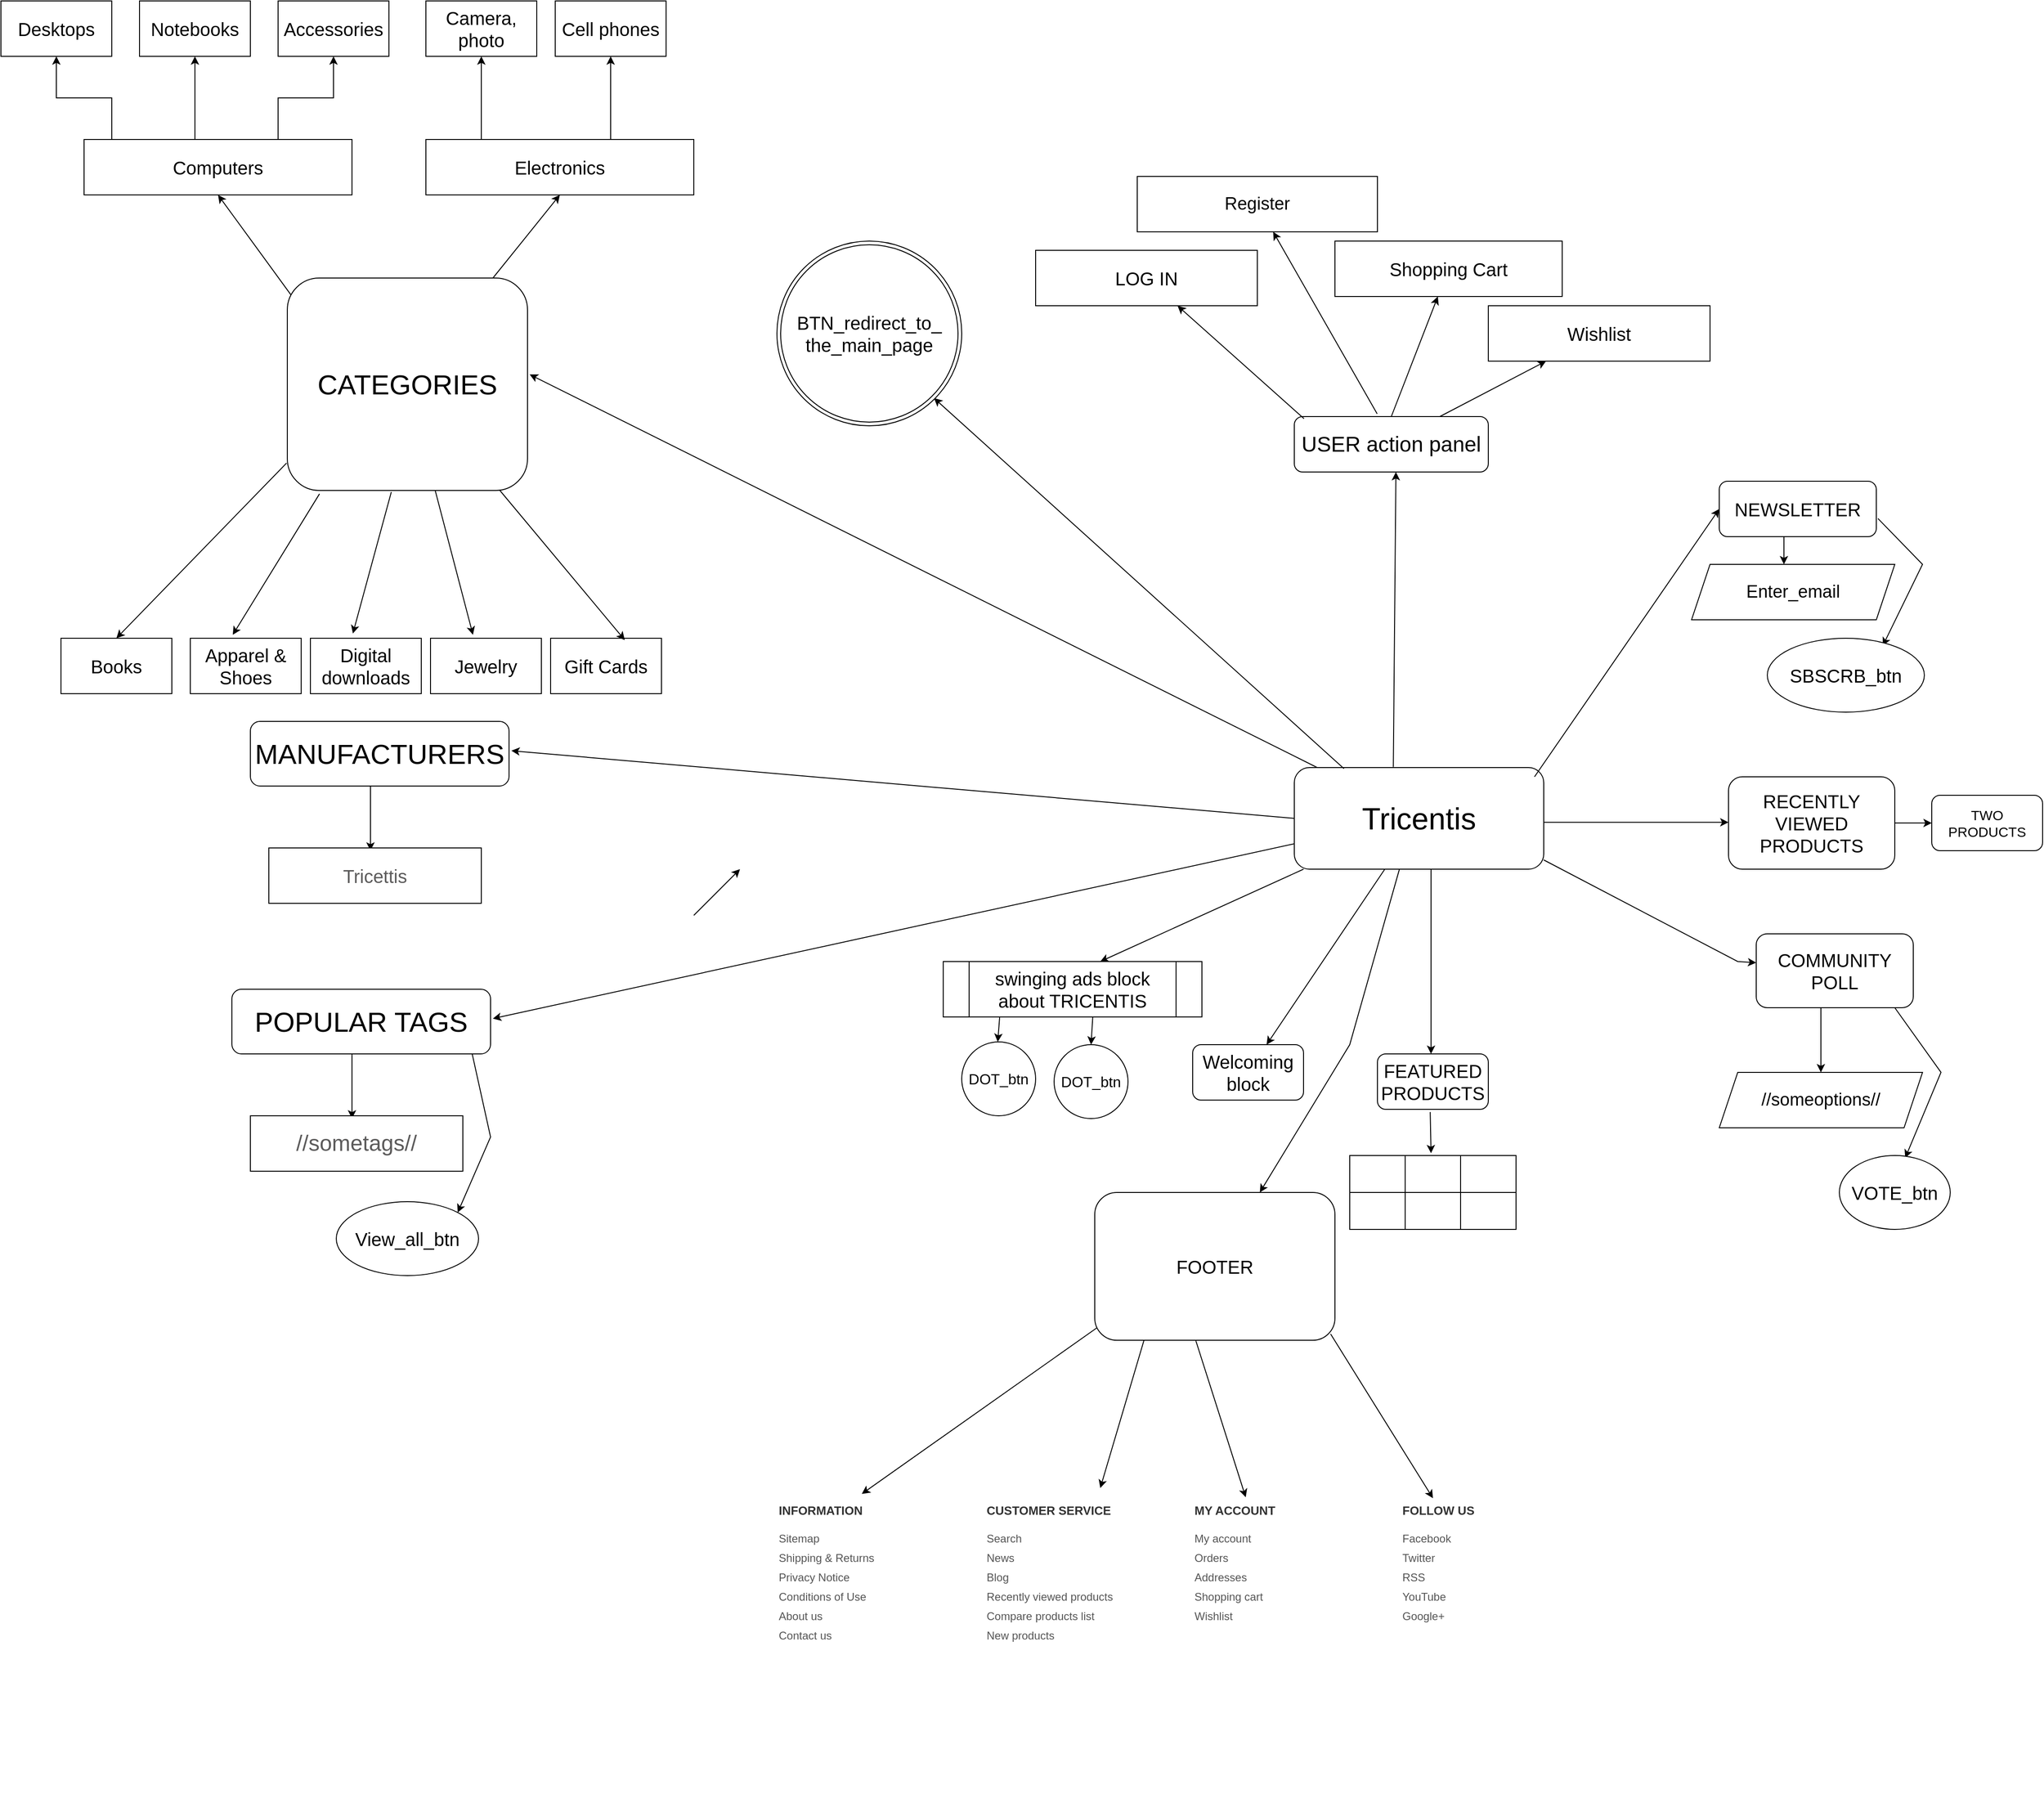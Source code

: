 <mxfile version="21.6.6" type="device">
  <diagram name="Страница 1" id="E0bzcuXorQ1ap5C7ma62">
    <mxGraphModel dx="7061" dy="6097" grid="1" gridSize="10" guides="1" tooltips="1" connect="1" arrows="1" fold="1" page="1" pageScale="1" pageWidth="827" pageHeight="1169" math="0" shadow="0">
      <root>
        <mxCell id="0" />
        <mxCell id="1" parent="0" />
        <mxCell id="mTnZ1Y2PA8hC00HLISH9-3" value="&lt;font style=&quot;font-size: 33px;&quot;&gt;Tricentis&lt;/font&gt;" style="rounded=1;whiteSpace=wrap;html=1;" parent="1" vertex="1">
          <mxGeometry x="-1010" y="-1900" width="270" height="110" as="geometry" />
        </mxCell>
        <mxCell id="mTnZ1Y2PA8hC00HLISH9-4" value="" style="endArrow=classic;html=1;rounded=0;" parent="1" edge="1">
          <mxGeometry width="50" height="50" relative="1" as="geometry">
            <mxPoint x="-740" y="-1840.71" as="sourcePoint" />
            <mxPoint x="-540" y="-1840.71" as="targetPoint" />
          </mxGeometry>
        </mxCell>
        <mxCell id="mTnZ1Y2PA8hC00HLISH9-6" value="" style="endArrow=classic;html=1;rounded=0;" parent="1" edge="1">
          <mxGeometry width="50" height="50" relative="1" as="geometry">
            <mxPoint x="-740" y="-1800" as="sourcePoint" />
            <mxPoint x="-510" y="-1688.75" as="targetPoint" />
            <Array as="points">
              <mxPoint x="-530" y="-1690" />
            </Array>
          </mxGeometry>
        </mxCell>
        <mxCell id="mTnZ1Y2PA8hC00HLISH9-8" value="" style="endArrow=classic;html=1;rounded=0;entryX=0;entryY=0.5;entryDx=0;entryDy=0;" parent="1" target="mTnZ1Y2PA8hC00HLISH9-88" edge="1">
          <mxGeometry width="50" height="50" relative="1" as="geometry">
            <mxPoint x="-750" y="-1890" as="sourcePoint" />
            <mxPoint x="-550" y="-2010" as="targetPoint" />
          </mxGeometry>
        </mxCell>
        <mxCell id="mTnZ1Y2PA8hC00HLISH9-10" value="" style="endArrow=classic;html=1;rounded=0;entryX=1.009;entryY=0.454;entryDx=0;entryDy=0;entryPerimeter=0;" parent="1" source="mTnZ1Y2PA8hC00HLISH9-3" target="mTnZ1Y2PA8hC00HLISH9-12" edge="1">
          <mxGeometry width="50" height="50" relative="1" as="geometry">
            <mxPoint x="-990" y="-1890" as="sourcePoint" />
            <mxPoint x="-1730" y="-2326" as="targetPoint" />
          </mxGeometry>
        </mxCell>
        <mxCell id="mTnZ1Y2PA8hC00HLISH9-12" value="&lt;span style=&quot;font-size: 30px;&quot;&gt;CATEGORIES&lt;/span&gt;" style="rounded=1;whiteSpace=wrap;html=1;" parent="1" vertex="1">
          <mxGeometry x="-2100" y="-2430" width="260" height="230" as="geometry" />
        </mxCell>
        <mxCell id="mTnZ1Y2PA8hC00HLISH9-14" value="" style="endArrow=classic;html=1;rounded=0;entryX=0.5;entryY=0;entryDx=0;entryDy=0;exitX=-0.003;exitY=0.871;exitDx=0;exitDy=0;exitPerimeter=0;" parent="1" source="mTnZ1Y2PA8hC00HLISH9-12" target="mTnZ1Y2PA8hC00HLISH9-33" edge="1">
          <mxGeometry width="50" height="50" relative="1" as="geometry">
            <mxPoint x="-2101.43" y="-2220" as="sourcePoint" />
            <mxPoint x="-2210" y="-2050" as="targetPoint" />
          </mxGeometry>
        </mxCell>
        <mxCell id="mTnZ1Y2PA8hC00HLISH9-15" value="" style="endArrow=classic;html=1;rounded=0;entryX=0.5;entryY=1;entryDx=0;entryDy=0;exitX=0.015;exitY=0.079;exitDx=0;exitDy=0;exitPerimeter=0;" parent="1" source="mTnZ1Y2PA8hC00HLISH9-12" target="mTnZ1Y2PA8hC00HLISH9-32" edge="1">
          <mxGeometry width="50" height="50" relative="1" as="geometry">
            <mxPoint x="-2140" y="-2488" as="sourcePoint" />
            <mxPoint x="-2240" y="-2338" as="targetPoint" />
          </mxGeometry>
        </mxCell>
        <mxCell id="mTnZ1Y2PA8hC00HLISH9-16" value="" style="endArrow=classic;html=1;rounded=0;entryX=0.5;entryY=1;entryDx=0;entryDy=0;" parent="1" source="mTnZ1Y2PA8hC00HLISH9-12" target="mTnZ1Y2PA8hC00HLISH9-31" edge="1">
          <mxGeometry width="50" height="50" relative="1" as="geometry">
            <mxPoint x="-2030" y="-2680" as="sourcePoint" />
            <mxPoint x="-2090" y="-2530" as="targetPoint" />
          </mxGeometry>
        </mxCell>
        <mxCell id="mTnZ1Y2PA8hC00HLISH9-17" value="" style="endArrow=classic;html=1;rounded=0;entryX=0.383;entryY=-0.062;entryDx=0;entryDy=0;entryPerimeter=0;exitX=0.134;exitY=1.016;exitDx=0;exitDy=0;exitPerimeter=0;" parent="1" source="mTnZ1Y2PA8hC00HLISH9-12" target="mTnZ1Y2PA8hC00HLISH9-29" edge="1">
          <mxGeometry width="50" height="50" relative="1" as="geometry">
            <mxPoint x="-1940" y="-2200" as="sourcePoint" />
            <mxPoint x="-1940" y="-2010" as="targetPoint" />
          </mxGeometry>
        </mxCell>
        <mxCell id="mTnZ1Y2PA8hC00HLISH9-18" value="" style="endArrow=classic;html=1;rounded=0;entryX=0.383;entryY=-0.062;entryDx=0;entryDy=0;entryPerimeter=0;" parent="1" source="mTnZ1Y2PA8hC00HLISH9-12" target="mTnZ1Y2PA8hC00HLISH9-27" edge="1">
          <mxGeometry width="50" height="50" relative="1" as="geometry">
            <mxPoint x="-1840" y="-2233" as="sourcePoint" />
            <mxPoint x="-1840" y="-2043" as="targetPoint" />
          </mxGeometry>
        </mxCell>
        <mxCell id="mTnZ1Y2PA8hC00HLISH9-20" value="" style="endArrow=classic;html=1;rounded=0;entryX=0.383;entryY=-0.086;entryDx=0;entryDy=0;entryPerimeter=0;exitX=0.433;exitY=1.007;exitDx=0;exitDy=0;exitPerimeter=0;" parent="1" source="mTnZ1Y2PA8hC00HLISH9-12" target="mTnZ1Y2PA8hC00HLISH9-28" edge="1">
          <mxGeometry width="50" height="50" relative="1" as="geometry">
            <mxPoint x="-1890" y="-2200" as="sourcePoint" />
            <mxPoint x="-1890" y="-2010" as="targetPoint" />
          </mxGeometry>
        </mxCell>
        <mxCell id="mTnZ1Y2PA8hC00HLISH9-26" value="&lt;font style=&quot;font-size: 20px;&quot;&gt;Gift Cards&lt;/font&gt;" style="rounded=0;whiteSpace=wrap;html=1;" parent="1" vertex="1">
          <mxGeometry x="-1815" y="-2040" width="120" height="60" as="geometry" />
        </mxCell>
        <mxCell id="mTnZ1Y2PA8hC00HLISH9-27" value="&lt;font style=&quot;font-size: 20px;&quot;&gt;Jewelry&lt;br&gt;&lt;/font&gt;" style="rounded=0;whiteSpace=wrap;html=1;" parent="1" vertex="1">
          <mxGeometry x="-1945" y="-2040" width="120" height="60" as="geometry" />
        </mxCell>
        <mxCell id="mTnZ1Y2PA8hC00HLISH9-28" value="&lt;font style=&quot;font-size: 20px;&quot;&gt;Digital downloads&lt;/font&gt;" style="rounded=0;whiteSpace=wrap;html=1;" parent="1" vertex="1">
          <mxGeometry x="-2075" y="-2040" width="120" height="60" as="geometry" />
        </mxCell>
        <mxCell id="mTnZ1Y2PA8hC00HLISH9-29" value="&lt;font style=&quot;font-size: 20px;&quot;&gt;Apparel &amp;amp; Shoes&lt;/font&gt;" style="rounded=0;whiteSpace=wrap;html=1;" parent="1" vertex="1">
          <mxGeometry x="-2205" y="-2040" width="120" height="60" as="geometry" />
        </mxCell>
        <mxCell id="mTnZ1Y2PA8hC00HLISH9-161" value="" style="edgeStyle=orthogonalEdgeStyle;rounded=0;orthogonalLoop=1;jettySize=auto;html=1;" parent="1" source="mTnZ1Y2PA8hC00HLISH9-31" target="mTnZ1Y2PA8hC00HLISH9-160" edge="1">
          <mxGeometry relative="1" as="geometry">
            <Array as="points">
              <mxPoint x="-1890" y="-2600" />
              <mxPoint x="-1890" y="-2600" />
            </Array>
          </mxGeometry>
        </mxCell>
        <mxCell id="mTnZ1Y2PA8hC00HLISH9-163" value="" style="edgeStyle=orthogonalEdgeStyle;rounded=0;orthogonalLoop=1;jettySize=auto;html=1;" parent="1" source="mTnZ1Y2PA8hC00HLISH9-31" target="mTnZ1Y2PA8hC00HLISH9-162" edge="1">
          <mxGeometry relative="1" as="geometry">
            <Array as="points">
              <mxPoint x="-1750" y="-2600" />
              <mxPoint x="-1750" y="-2600" />
            </Array>
          </mxGeometry>
        </mxCell>
        <mxCell id="mTnZ1Y2PA8hC00HLISH9-31" value="&lt;font style=&quot;font-size: 20px;&quot;&gt;Electronics&lt;/font&gt;" style="rounded=0;whiteSpace=wrap;html=1;" parent="1" vertex="1">
          <mxGeometry x="-1950" y="-2580" width="290" height="60" as="geometry" />
        </mxCell>
        <mxCell id="mTnZ1Y2PA8hC00HLISH9-157" value="" style="edgeStyle=orthogonalEdgeStyle;rounded=0;orthogonalLoop=1;jettySize=auto;html=1;" parent="1" source="mTnZ1Y2PA8hC00HLISH9-32" target="mTnZ1Y2PA8hC00HLISH9-156" edge="1">
          <mxGeometry relative="1" as="geometry">
            <Array as="points">
              <mxPoint x="-2200" y="-2600" />
              <mxPoint x="-2200" y="-2600" />
            </Array>
          </mxGeometry>
        </mxCell>
        <mxCell id="mTnZ1Y2PA8hC00HLISH9-159" value="" style="edgeStyle=orthogonalEdgeStyle;rounded=0;orthogonalLoop=1;jettySize=auto;html=1;" parent="1" source="mTnZ1Y2PA8hC00HLISH9-32" target="mTnZ1Y2PA8hC00HLISH9-158" edge="1">
          <mxGeometry relative="1" as="geometry">
            <Array as="points">
              <mxPoint x="-2110" y="-2625" />
              <mxPoint x="-2050" y="-2625" />
            </Array>
          </mxGeometry>
        </mxCell>
        <mxCell id="mTnZ1Y2PA8hC00HLISH9-165" value="" style="edgeStyle=orthogonalEdgeStyle;rounded=0;orthogonalLoop=1;jettySize=auto;html=1;" parent="1" source="mTnZ1Y2PA8hC00HLISH9-32" target="mTnZ1Y2PA8hC00HLISH9-164" edge="1">
          <mxGeometry relative="1" as="geometry">
            <Array as="points">
              <mxPoint x="-2290" y="-2625" />
              <mxPoint x="-2350" y="-2625" />
            </Array>
          </mxGeometry>
        </mxCell>
        <mxCell id="mTnZ1Y2PA8hC00HLISH9-32" value="&lt;font style=&quot;font-size: 20px;&quot;&gt;Computers&lt;/font&gt;" style="rounded=0;whiteSpace=wrap;html=1;" parent="1" vertex="1">
          <mxGeometry x="-2320" y="-2580" width="290" height="60" as="geometry" />
        </mxCell>
        <mxCell id="mTnZ1Y2PA8hC00HLISH9-33" value="&lt;font style=&quot;font-size: 20px;&quot;&gt;Books&lt;/font&gt;" style="rounded=0;whiteSpace=wrap;html=1;" parent="1" vertex="1">
          <mxGeometry x="-2345" y="-2040" width="120" height="60" as="geometry" />
        </mxCell>
        <mxCell id="mTnZ1Y2PA8hC00HLISH9-34" value="" style="endArrow=classic;html=1;rounded=0;entryX=0.669;entryY=0.033;entryDx=0;entryDy=0;entryPerimeter=0;exitX=0.885;exitY=1;exitDx=0;exitDy=0;exitPerimeter=0;" parent="1" source="mTnZ1Y2PA8hC00HLISH9-12" target="mTnZ1Y2PA8hC00HLISH9-26" edge="1">
          <mxGeometry width="50" height="50" relative="1" as="geometry">
            <mxPoint x="-1840" y="-2270" as="sourcePoint" />
            <mxPoint x="-1684" y="-2091" as="targetPoint" />
          </mxGeometry>
        </mxCell>
        <mxCell id="mTnZ1Y2PA8hC00HLISH9-35" value="" style="endArrow=classic;html=1;rounded=0;entryX=1.009;entryY=0.454;entryDx=0;entryDy=0;entryPerimeter=0;exitX=0;exitY=0.5;exitDx=0;exitDy=0;" parent="1" source="mTnZ1Y2PA8hC00HLISH9-3" target="mTnZ1Y2PA8hC00HLISH9-36" edge="1">
          <mxGeometry width="50" height="50" relative="1" as="geometry">
            <mxPoint x="-740" y="-1212.31" as="sourcePoint" />
            <mxPoint x="-993.21" y="-1486" as="targetPoint" />
          </mxGeometry>
        </mxCell>
        <mxCell id="mTnZ1Y2PA8hC00HLISH9-36" value="&lt;font style=&quot;font-size: 30px;&quot;&gt;MANUFACTURERS&lt;/font&gt;" style="rounded=1;whiteSpace=wrap;html=1;" parent="1" vertex="1">
          <mxGeometry x="-2140" y="-1950" width="280" height="70" as="geometry" />
        </mxCell>
        <mxCell id="mTnZ1Y2PA8hC00HLISH9-37" value="" style="endArrow=classic;html=1;rounded=0;" parent="1" edge="1">
          <mxGeometry width="50" height="50" relative="1" as="geometry">
            <mxPoint x="-2010" y="-1880" as="sourcePoint" />
            <mxPoint x="-2010" y="-1810" as="targetPoint" />
          </mxGeometry>
        </mxCell>
        <mxCell id="mTnZ1Y2PA8hC00HLISH9-38" value="&lt;div style=&quot;text-align: left;&quot;&gt;&lt;font style=&quot;font-size: 20px;&quot; face=&quot;arial, helvetica, sans-serif&quot; color=&quot;#5c5b5b&quot;&gt;Tricettis&lt;/font&gt;&lt;/div&gt;" style="rounded=0;whiteSpace=wrap;html=1;" parent="1" vertex="1">
          <mxGeometry x="-2120" y="-1813" width="230" height="60" as="geometry" />
        </mxCell>
        <mxCell id="mTnZ1Y2PA8hC00HLISH9-39" value="" style="endArrow=classic;html=1;rounded=0;entryX=1.009;entryY=0.454;entryDx=0;entryDy=0;entryPerimeter=0;exitX=0;exitY=0.75;exitDx=0;exitDy=0;" parent="1" source="mTnZ1Y2PA8hC00HLISH9-3" target="mTnZ1Y2PA8hC00HLISH9-40" edge="1">
          <mxGeometry width="50" height="50" relative="1" as="geometry">
            <mxPoint x="-1030" y="-1555" as="sourcePoint" />
            <mxPoint x="-1013.21" y="-1196" as="targetPoint" />
          </mxGeometry>
        </mxCell>
        <mxCell id="mTnZ1Y2PA8hC00HLISH9-40" value="&lt;font style=&quot;font-size: 30px;&quot;&gt;POPULAR TAGS&lt;/font&gt;" style="rounded=1;whiteSpace=wrap;html=1;" parent="1" vertex="1">
          <mxGeometry x="-2160" y="-1660" width="280" height="70" as="geometry" />
        </mxCell>
        <mxCell id="mTnZ1Y2PA8hC00HLISH9-41" value="" style="endArrow=classic;html=1;rounded=0;" parent="1" edge="1">
          <mxGeometry width="50" height="50" relative="1" as="geometry">
            <mxPoint x="-2030" y="-1590" as="sourcePoint" />
            <mxPoint x="-2030" y="-1520" as="targetPoint" />
          </mxGeometry>
        </mxCell>
        <mxCell id="mTnZ1Y2PA8hC00HLISH9-42" value="&lt;div style=&quot;text-align: left;&quot;&gt;&lt;font style=&quot;font-size: 24px;&quot; face=&quot;arial, helvetica, sans-serif&quot; color=&quot;#5c5b5b&quot;&gt;//sometags//&lt;/font&gt;&lt;/div&gt;" style="rounded=0;whiteSpace=wrap;html=1;" parent="1" vertex="1">
          <mxGeometry x="-2140" y="-1523" width="230" height="60" as="geometry" />
        </mxCell>
        <mxCell id="mTnZ1Y2PA8hC00HLISH9-44" value="" style="endArrow=classic;html=1;rounded=0;exitX=0.929;exitY=1;exitDx=0;exitDy=0;exitPerimeter=0;entryX=1;entryY=0;entryDx=0;entryDy=0;" parent="1" source="mTnZ1Y2PA8hC00HLISH9-40" target="mTnZ1Y2PA8hC00HLISH9-133" edge="1">
          <mxGeometry width="50" height="50" relative="1" as="geometry">
            <mxPoint x="-1950" y="-1590" as="sourcePoint" />
            <mxPoint x="-1950" y="-1430" as="targetPoint" />
            <Array as="points">
              <mxPoint x="-1880" y="-1500" />
            </Array>
          </mxGeometry>
        </mxCell>
        <mxCell id="mTnZ1Y2PA8hC00HLISH9-49" value="" style="endArrow=classic;html=1;rounded=0;entryX=0.607;entryY=0;entryDx=0;entryDy=0;entryPerimeter=0;" parent="1" target="mTnZ1Y2PA8hC00HLISH9-52" edge="1">
          <mxGeometry width="50" height="50" relative="1" as="geometry">
            <mxPoint x="-1000" y="-1790" as="sourcePoint" />
            <mxPoint x="-1050" y="-1680" as="targetPoint" />
          </mxGeometry>
        </mxCell>
        <mxCell id="mTnZ1Y2PA8hC00HLISH9-51" value="&lt;font style=&quot;font-size: 20px;&quot;&gt;COMMUNITY POLL&lt;/font&gt;" style="rounded=1;whiteSpace=wrap;html=1;" parent="1" vertex="1">
          <mxGeometry x="-510" y="-1720" width="170" height="80" as="geometry" />
        </mxCell>
        <mxCell id="mTnZ1Y2PA8hC00HLISH9-52" value="&lt;font style=&quot;font-size: 20px;&quot;&gt;swinging ads block about TRICENTIS&lt;/font&gt;" style="shape=process;whiteSpace=wrap;html=1;backgroundOutline=1;" parent="1" vertex="1">
          <mxGeometry x="-1390" y="-1690" width="280" height="60" as="geometry" />
        </mxCell>
        <mxCell id="mTnZ1Y2PA8hC00HLISH9-55" value="" style="endArrow=classic;html=1;rounded=0;" parent="1" source="mTnZ1Y2PA8hC00HLISH9-3" edge="1">
          <mxGeometry width="50" height="50" relative="1" as="geometry">
            <mxPoint x="-1320" y="-1720" as="sourcePoint" />
            <mxPoint x="-1040" y="-1600" as="targetPoint" />
          </mxGeometry>
        </mxCell>
        <mxCell id="mTnZ1Y2PA8hC00HLISH9-56" value="&lt;font style=&quot;font-size: 20px;&quot;&gt;Welcoming block&lt;/font&gt;" style="rounded=1;whiteSpace=wrap;html=1;" parent="1" vertex="1">
          <mxGeometry x="-1120" y="-1600" width="120" height="60" as="geometry" />
        </mxCell>
        <mxCell id="mTnZ1Y2PA8hC00HLISH9-57" value="" style="endArrow=classic;html=1;rounded=0;" parent="1" edge="1">
          <mxGeometry width="50" height="50" relative="1" as="geometry">
            <mxPoint x="-862" y="-1790" as="sourcePoint" />
            <mxPoint x="-862" y="-1590" as="targetPoint" />
          </mxGeometry>
        </mxCell>
        <mxCell id="mTnZ1Y2PA8hC00HLISH9-58" value="&lt;font style=&quot;font-size: 20px;&quot;&gt;FEATURED PRODUCTS&lt;/font&gt;" style="rounded=1;whiteSpace=wrap;html=1;" parent="1" vertex="1">
          <mxGeometry x="-920" y="-1590" width="120" height="60" as="geometry" />
        </mxCell>
        <mxCell id="mTnZ1Y2PA8hC00HLISH9-72" value="" style="shape=table;startSize=0;container=1;collapsible=0;childLayout=tableLayout;fontSize=16;" parent="1" vertex="1">
          <mxGeometry x="-950" y="-1480" width="180" height="80" as="geometry" />
        </mxCell>
        <mxCell id="mTnZ1Y2PA8hC00HLISH9-73" value="" style="shape=tableRow;horizontal=0;startSize=0;swimlaneHead=0;swimlaneBody=0;strokeColor=inherit;top=0;left=0;bottom=0;right=0;collapsible=0;dropTarget=0;fillColor=none;points=[[0,0.5],[1,0.5]];portConstraint=eastwest;fontSize=16;" parent="mTnZ1Y2PA8hC00HLISH9-72" vertex="1">
          <mxGeometry width="180" height="40" as="geometry" />
        </mxCell>
        <mxCell id="mTnZ1Y2PA8hC00HLISH9-74" value="" style="shape=partialRectangle;html=1;whiteSpace=wrap;connectable=0;strokeColor=inherit;overflow=hidden;fillColor=none;top=0;left=0;bottom=0;right=0;pointerEvents=1;fontSize=16;" parent="mTnZ1Y2PA8hC00HLISH9-73" vertex="1">
          <mxGeometry width="60" height="40" as="geometry">
            <mxRectangle width="60" height="40" as="alternateBounds" />
          </mxGeometry>
        </mxCell>
        <mxCell id="mTnZ1Y2PA8hC00HLISH9-75" value="" style="shape=partialRectangle;html=1;whiteSpace=wrap;connectable=0;strokeColor=inherit;overflow=hidden;fillColor=none;top=0;left=0;bottom=0;right=0;pointerEvents=1;fontSize=16;" parent="mTnZ1Y2PA8hC00HLISH9-73" vertex="1">
          <mxGeometry x="60" width="60" height="40" as="geometry">
            <mxRectangle width="60" height="40" as="alternateBounds" />
          </mxGeometry>
        </mxCell>
        <mxCell id="mTnZ1Y2PA8hC00HLISH9-76" value="" style="shape=partialRectangle;html=1;whiteSpace=wrap;connectable=0;strokeColor=inherit;overflow=hidden;fillColor=none;top=0;left=0;bottom=0;right=0;pointerEvents=1;fontSize=16;" parent="mTnZ1Y2PA8hC00HLISH9-73" vertex="1">
          <mxGeometry x="120" width="60" height="40" as="geometry">
            <mxRectangle width="60" height="40" as="alternateBounds" />
          </mxGeometry>
        </mxCell>
        <mxCell id="mTnZ1Y2PA8hC00HLISH9-77" value="" style="shape=tableRow;horizontal=0;startSize=0;swimlaneHead=0;swimlaneBody=0;strokeColor=inherit;top=0;left=0;bottom=0;right=0;collapsible=0;dropTarget=0;fillColor=none;points=[[0,0.5],[1,0.5]];portConstraint=eastwest;fontSize=16;" parent="mTnZ1Y2PA8hC00HLISH9-72" vertex="1">
          <mxGeometry y="40" width="180" height="40" as="geometry" />
        </mxCell>
        <mxCell id="mTnZ1Y2PA8hC00HLISH9-78" value="" style="shape=partialRectangle;html=1;whiteSpace=wrap;connectable=0;strokeColor=inherit;overflow=hidden;fillColor=none;top=0;left=0;bottom=0;right=0;pointerEvents=1;fontSize=16;" parent="mTnZ1Y2PA8hC00HLISH9-77" vertex="1">
          <mxGeometry width="60" height="40" as="geometry">
            <mxRectangle width="60" height="40" as="alternateBounds" />
          </mxGeometry>
        </mxCell>
        <mxCell id="mTnZ1Y2PA8hC00HLISH9-79" value="" style="shape=partialRectangle;html=1;whiteSpace=wrap;connectable=0;strokeColor=inherit;overflow=hidden;fillColor=none;top=0;left=0;bottom=0;right=0;pointerEvents=1;fontSize=16;" parent="mTnZ1Y2PA8hC00HLISH9-77" vertex="1">
          <mxGeometry x="60" width="60" height="40" as="geometry">
            <mxRectangle width="60" height="40" as="alternateBounds" />
          </mxGeometry>
        </mxCell>
        <mxCell id="mTnZ1Y2PA8hC00HLISH9-80" value="" style="shape=partialRectangle;html=1;whiteSpace=wrap;connectable=0;strokeColor=inherit;overflow=hidden;fillColor=none;top=0;left=0;bottom=0;right=0;pointerEvents=1;fontSize=16;" parent="mTnZ1Y2PA8hC00HLISH9-77" vertex="1">
          <mxGeometry x="120" width="60" height="40" as="geometry">
            <mxRectangle width="60" height="40" as="alternateBounds" />
          </mxGeometry>
        </mxCell>
        <mxCell id="mTnZ1Y2PA8hC00HLISH9-86" value="" style="endArrow=classic;html=1;rounded=0;entryX=0.489;entryY=-0.061;entryDx=0;entryDy=0;entryPerimeter=0;exitX=0.476;exitY=1.049;exitDx=0;exitDy=0;exitPerimeter=0;" parent="1" source="mTnZ1Y2PA8hC00HLISH9-58" target="mTnZ1Y2PA8hC00HLISH9-73" edge="1">
          <mxGeometry width="50" height="50" relative="1" as="geometry">
            <mxPoint x="-1000" y="-1530" as="sourcePoint" />
            <mxPoint x="-950" y="-1580" as="targetPoint" />
          </mxGeometry>
        </mxCell>
        <mxCell id="mTnZ1Y2PA8hC00HLISH9-88" value="&lt;font style=&quot;font-size: 20px;&quot;&gt;NEWSLETTER&lt;/font&gt;" style="rounded=1;whiteSpace=wrap;html=1;" parent="1" vertex="1">
          <mxGeometry x="-550" y="-2210" width="170" height="60" as="geometry" />
        </mxCell>
        <mxCell id="mTnZ1Y2PA8hC00HLISH9-120" value="" style="edgeStyle=orthogonalEdgeStyle;rounded=0;orthogonalLoop=1;jettySize=auto;html=1;" parent="1" source="mTnZ1Y2PA8hC00HLISH9-89" target="mTnZ1Y2PA8hC00HLISH9-119" edge="1">
          <mxGeometry relative="1" as="geometry" />
        </mxCell>
        <mxCell id="mTnZ1Y2PA8hC00HLISH9-89" value="&lt;font style=&quot;font-size: 20px;&quot;&gt;RECENTLY VIEWED PRODUCTS&lt;/font&gt;" style="rounded=1;whiteSpace=wrap;html=1;" parent="1" vertex="1">
          <mxGeometry x="-540" y="-1890" width="180" height="100" as="geometry" />
        </mxCell>
        <mxCell id="mTnZ1Y2PA8hC00HLISH9-119" value="&lt;font style=&quot;font-size: 15px;&quot;&gt;TWO PRODUCTS&lt;/font&gt;" style="whiteSpace=wrap;html=1;rounded=1;" parent="1" vertex="1">
          <mxGeometry x="-320" y="-1870" width="120" height="60" as="geometry" />
        </mxCell>
        <mxCell id="mTnZ1Y2PA8hC00HLISH9-121" value="" style="endArrow=classic;html=1;rounded=0;" parent="1" edge="1">
          <mxGeometry width="50" height="50" relative="1" as="geometry">
            <mxPoint x="-440" y="-1640" as="sourcePoint" />
            <mxPoint x="-440" y="-1570" as="targetPoint" />
          </mxGeometry>
        </mxCell>
        <mxCell id="mTnZ1Y2PA8hC00HLISH9-123" value="" style="endArrow=classic;html=1;rounded=0;entryX=0.875;entryY=0.044;entryDx=0;entryDy=0;entryPerimeter=0;" parent="1" edge="1">
          <mxGeometry width="50" height="50" relative="1" as="geometry">
            <mxPoint x="-360" y="-1640" as="sourcePoint" />
            <mxPoint x="-348.75" y="-1477.36" as="targetPoint" />
            <Array as="points">
              <mxPoint x="-310" y="-1570" />
            </Array>
          </mxGeometry>
        </mxCell>
        <mxCell id="mTnZ1Y2PA8hC00HLISH9-125" value="" style="endArrow=classic;html=1;rounded=0;" parent="1" edge="1">
          <mxGeometry width="50" height="50" relative="1" as="geometry">
            <mxPoint x="-480" y="-2150" as="sourcePoint" />
            <mxPoint x="-480" y="-2120" as="targetPoint" />
          </mxGeometry>
        </mxCell>
        <mxCell id="mTnZ1Y2PA8hC00HLISH9-127" value="" style="endArrow=classic;html=1;rounded=0;entryX=0.9;entryY=-0.031;entryDx=0;entryDy=0;entryPerimeter=0;exitX=1.01;exitY=0.672;exitDx=0;exitDy=0;exitPerimeter=0;" parent="1" source="mTnZ1Y2PA8hC00HLISH9-88" edge="1">
          <mxGeometry width="50" height="50" relative="1" as="geometry">
            <mxPoint x="-330" y="-2185.98" as="sourcePoint" />
            <mxPoint x="-373" y="-2031.86" as="targetPoint" />
            <Array as="points">
              <mxPoint x="-330" y="-2120" />
            </Array>
          </mxGeometry>
        </mxCell>
        <mxCell id="mTnZ1Y2PA8hC00HLISH9-129" value="&lt;font style=&quot;font-size: 19px;&quot;&gt;//someoptions//&lt;/font&gt;" style="shape=parallelogram;perimeter=parallelogramPerimeter;whiteSpace=wrap;html=1;fixedSize=1;" parent="1" vertex="1">
          <mxGeometry x="-550" y="-1570" width="220" height="60" as="geometry" />
        </mxCell>
        <mxCell id="mTnZ1Y2PA8hC00HLISH9-132" value="&lt;font style=&quot;font-size: 19px;&quot;&gt;Enter_email&lt;/font&gt;" style="shape=parallelogram;perimeter=parallelogramPerimeter;whiteSpace=wrap;html=1;fixedSize=1;" parent="1" vertex="1">
          <mxGeometry x="-580" y="-2120" width="220" height="60" as="geometry" />
        </mxCell>
        <mxCell id="mTnZ1Y2PA8hC00HLISH9-133" value="&lt;font style=&quot;font-size: 20px;&quot;&gt;View_all_btn&lt;/font&gt;" style="ellipse;whiteSpace=wrap;html=1;" parent="1" vertex="1">
          <mxGeometry x="-2047" y="-1430" width="154" height="80" as="geometry" />
        </mxCell>
        <mxCell id="mTnZ1Y2PA8hC00HLISH9-134" value="&lt;font style=&quot;font-size: 20px;&quot;&gt;VOTE_btn&lt;/font&gt;" style="ellipse;whiteSpace=wrap;html=1;" parent="1" vertex="1">
          <mxGeometry x="-420" y="-1480" width="120" height="80" as="geometry" />
        </mxCell>
        <mxCell id="mTnZ1Y2PA8hC00HLISH9-135" value="&lt;font style=&quot;font-size: 20px;&quot;&gt;SBSCRB_btn&lt;/font&gt;" style="ellipse;whiteSpace=wrap;html=1;" parent="1" vertex="1">
          <mxGeometry x="-498" y="-2040" width="170" height="80" as="geometry" />
        </mxCell>
        <mxCell id="mTnZ1Y2PA8hC00HLISH9-136" value="&lt;font style=&quot;font-size: 16px;&quot;&gt;DOT_btn&lt;/font&gt;" style="ellipse;whiteSpace=wrap;html=1;" parent="1" vertex="1">
          <mxGeometry x="-1370" y="-1603" width="80" height="80" as="geometry" />
        </mxCell>
        <mxCell id="mTnZ1Y2PA8hC00HLISH9-137" value="&lt;font style=&quot;font-size: 16px;&quot;&gt;DOT_btn&lt;/font&gt;" style="ellipse;whiteSpace=wrap;html=1;" parent="1" vertex="1">
          <mxGeometry x="-1270" y="-1600" width="80" height="80" as="geometry" />
        </mxCell>
        <mxCell id="mTnZ1Y2PA8hC00HLISH9-138" value="" style="endArrow=classic;html=1;rounded=0;entryX=0.5;entryY=0;entryDx=0;entryDy=0;exitX=0.578;exitY=1.002;exitDx=0;exitDy=0;exitPerimeter=0;" parent="1" source="mTnZ1Y2PA8hC00HLISH9-52" target="mTnZ1Y2PA8hC00HLISH9-137" edge="1">
          <mxGeometry width="50" height="50" relative="1" as="geometry">
            <mxPoint x="-1370" y="-1590" as="sourcePoint" />
            <mxPoint x="-1320" y="-1640" as="targetPoint" />
          </mxGeometry>
        </mxCell>
        <mxCell id="mTnZ1Y2PA8hC00HLISH9-139" value="" style="endArrow=classic;html=1;rounded=0;entryX=0.5;entryY=0;entryDx=0;entryDy=0;exitX=0.218;exitY=1.009;exitDx=0;exitDy=0;exitPerimeter=0;" parent="1" source="mTnZ1Y2PA8hC00HLISH9-52" edge="1">
          <mxGeometry width="50" height="50" relative="1" as="geometry">
            <mxPoint x="-1329" y="-1628" as="sourcePoint" />
            <mxPoint x="-1331" y="-1603" as="targetPoint" />
          </mxGeometry>
        </mxCell>
        <mxCell id="mTnZ1Y2PA8hC00HLISH9-140" value="" style="endArrow=classic;html=1;rounded=0;exitX=0.199;exitY=0.01;exitDx=0;exitDy=0;exitPerimeter=0;" parent="1" source="mTnZ1Y2PA8hC00HLISH9-3" edge="1">
          <mxGeometry width="50" height="50" relative="1" as="geometry">
            <mxPoint x="-1040" y="-2030" as="sourcePoint" />
            <mxPoint x="-1400" y="-2300" as="targetPoint" />
          </mxGeometry>
        </mxCell>
        <mxCell id="mTnZ1Y2PA8hC00HLISH9-141" value="&lt;font style=&quot;font-size: 20px;&quot;&gt;BTN_redirect_to_&lt;br&gt;the_main_page&lt;/font&gt;" style="ellipse;shape=doubleEllipse;whiteSpace=wrap;html=1;aspect=fixed;" parent="1" vertex="1">
          <mxGeometry x="-1570" y="-2470" width="200" height="200" as="geometry" />
        </mxCell>
        <mxCell id="mTnZ1Y2PA8hC00HLISH9-142" value="" style="endArrow=classic;html=1;rounded=0;exitX=0.397;exitY=-0.006;exitDx=0;exitDy=0;exitPerimeter=0;" parent="1" source="mTnZ1Y2PA8hC00HLISH9-3" edge="1">
          <mxGeometry width="50" height="50" relative="1" as="geometry">
            <mxPoint x="-540" y="-2010" as="sourcePoint" />
            <mxPoint x="-900" y="-2220" as="targetPoint" />
          </mxGeometry>
        </mxCell>
        <mxCell id="mTnZ1Y2PA8hC00HLISH9-143" value="&lt;font style=&quot;font-size: 23px;&quot;&gt;USER action panel&lt;/font&gt;" style="rounded=1;whiteSpace=wrap;html=1;" parent="1" vertex="1">
          <mxGeometry x="-1010" y="-2280" width="210" height="60" as="geometry" />
        </mxCell>
        <mxCell id="mTnZ1Y2PA8hC00HLISH9-144" value="" style="endArrow=classic;html=1;rounded=0;exitX=0.05;exitY=0.037;exitDx=0;exitDy=0;exitPerimeter=0;" parent="1" source="mTnZ1Y2PA8hC00HLISH9-143" target="mTnZ1Y2PA8hC00HLISH9-145" edge="1">
          <mxGeometry width="50" height="50" relative="1" as="geometry">
            <mxPoint x="-1010" y="-2360" as="sourcePoint" />
            <mxPoint x="-1110" y="-2430" as="targetPoint" />
          </mxGeometry>
        </mxCell>
        <mxCell id="mTnZ1Y2PA8hC00HLISH9-145" value="&lt;font style=&quot;font-size: 20px;&quot;&gt;LOG IN&lt;/font&gt;" style="rounded=0;whiteSpace=wrap;html=1;" parent="1" vertex="1">
          <mxGeometry x="-1290" y="-2460" width="240" height="60" as="geometry" />
        </mxCell>
        <mxCell id="mTnZ1Y2PA8hC00HLISH9-148" value="" style="endArrow=classic;html=1;rounded=0;exitX=0.427;exitY=-0.05;exitDx=0;exitDy=0;exitPerimeter=0;" parent="1" source="mTnZ1Y2PA8hC00HLISH9-143" target="mTnZ1Y2PA8hC00HLISH9-149" edge="1">
          <mxGeometry width="50" height="50" relative="1" as="geometry">
            <mxPoint x="-950" y="-2364" as="sourcePoint" />
            <mxPoint x="-1056" y="-2510" as="targetPoint" />
          </mxGeometry>
        </mxCell>
        <mxCell id="mTnZ1Y2PA8hC00HLISH9-149" value="&lt;font style=&quot;font-size: 19px;&quot;&gt;Register&lt;/font&gt;" style="rounded=0;whiteSpace=wrap;html=1;" parent="1" vertex="1">
          <mxGeometry x="-1180" y="-2540" width="260" height="60" as="geometry" />
        </mxCell>
        <mxCell id="mTnZ1Y2PA8hC00HLISH9-150" value="" style="endArrow=classic;html=1;rounded=0;exitX=0.5;exitY=0;exitDx=0;exitDy=0;" parent="1" source="mTnZ1Y2PA8hC00HLISH9-143" target="mTnZ1Y2PA8hC00HLISH9-151" edge="1">
          <mxGeometry width="50" height="50" relative="1" as="geometry">
            <mxPoint x="-800" y="-2294" as="sourcePoint" />
            <mxPoint x="-906" y="-2440" as="targetPoint" />
          </mxGeometry>
        </mxCell>
        <mxCell id="mTnZ1Y2PA8hC00HLISH9-151" value="&lt;font style=&quot;font-size: 20px;&quot;&gt;Shopping Cart&lt;/font&gt;" style="rounded=0;whiteSpace=wrap;html=1;" parent="1" vertex="1">
          <mxGeometry x="-966" y="-2470" width="246" height="60" as="geometry" />
        </mxCell>
        <mxCell id="mTnZ1Y2PA8hC00HLISH9-152" value="" style="endArrow=classic;html=1;rounded=0;exitX=0.75;exitY=0;exitDx=0;exitDy=0;" parent="1" source="mTnZ1Y2PA8hC00HLISH9-143" target="mTnZ1Y2PA8hC00HLISH9-153" edge="1">
          <mxGeometry width="50" height="50" relative="1" as="geometry">
            <mxPoint x="-634" y="-2234" as="sourcePoint" />
            <mxPoint x="-740" y="-2380" as="targetPoint" />
          </mxGeometry>
        </mxCell>
        <mxCell id="mTnZ1Y2PA8hC00HLISH9-153" value="&lt;font style=&quot;font-size: 20px;&quot;&gt;Wishlist&lt;/font&gt;" style="rounded=0;whiteSpace=wrap;html=1;" parent="1" vertex="1">
          <mxGeometry x="-800" y="-2400" width="240" height="60" as="geometry" />
        </mxCell>
        <mxCell id="mTnZ1Y2PA8hC00HLISH9-156" value="&lt;font style=&quot;font-size: 20px;&quot;&gt;Notebooks&lt;/font&gt;" style="whiteSpace=wrap;html=1;rounded=0;" parent="1" vertex="1">
          <mxGeometry x="-2260" y="-2730" width="120" height="60" as="geometry" />
        </mxCell>
        <mxCell id="mTnZ1Y2PA8hC00HLISH9-158" value="&lt;font style=&quot;font-size: 20px;&quot;&gt;Accessories&lt;/font&gt;" style="whiteSpace=wrap;html=1;rounded=0;" parent="1" vertex="1">
          <mxGeometry x="-2110" y="-2730" width="120" height="60" as="geometry" />
        </mxCell>
        <mxCell id="mTnZ1Y2PA8hC00HLISH9-160" value="&lt;font style=&quot;font-size: 20px;&quot;&gt;Camera, photo&lt;/font&gt;" style="whiteSpace=wrap;html=1;rounded=0;" parent="1" vertex="1">
          <mxGeometry x="-1950" y="-2730" width="120" height="60" as="geometry" />
        </mxCell>
        <mxCell id="mTnZ1Y2PA8hC00HLISH9-162" value="&lt;font style=&quot;font-size: 20px;&quot;&gt;Cell phones&lt;/font&gt;" style="whiteSpace=wrap;html=1;rounded=0;" parent="1" vertex="1">
          <mxGeometry x="-1810" y="-2730" width="120" height="60" as="geometry" />
        </mxCell>
        <mxCell id="mTnZ1Y2PA8hC00HLISH9-164" value="&lt;span style=&quot;font-size: 20px;&quot;&gt;Desktops&lt;/span&gt;" style="rounded=0;whiteSpace=wrap;html=1;" parent="1" vertex="1">
          <mxGeometry x="-2410" y="-2730" width="120" height="60" as="geometry" />
        </mxCell>
        <mxCell id="pquUAAv5biE2Y6WgdZmE-1" value="" style="endArrow=classic;html=1;rounded=0;" edge="1" parent="1">
          <mxGeometry width="50" height="50" relative="1" as="geometry">
            <mxPoint x="-1660" y="-1740" as="sourcePoint" />
            <mxPoint x="-1610" y="-1790" as="targetPoint" />
          </mxGeometry>
        </mxCell>
        <mxCell id="pquUAAv5biE2Y6WgdZmE-2" value="" style="endArrow=classic;html=1;rounded=0;exitX=0.421;exitY=1.004;exitDx=0;exitDy=0;exitPerimeter=0;" edge="1" parent="1" source="pquUAAv5biE2Y6WgdZmE-3" target="pquUAAv5biE2Y6WgdZmE-4">
          <mxGeometry width="50" height="50" relative="1" as="geometry">
            <mxPoint x="-1660" y="-1740" as="sourcePoint" />
            <mxPoint x="-1130" y="-1200" as="targetPoint" />
          </mxGeometry>
        </mxCell>
        <mxCell id="pquUAAv5biE2Y6WgdZmE-4" value="&lt;div class=&quot;column information&quot; style=&quot;margin: 0px; padding: 0px; border: 0px; outline: 0px; font-size: 12px; vertical-align: baseline; background: transparent; float: left; text-align: left; width: 225px; color: rgb(92, 91, 91); font-family: arial, verdana, helvetica, sans-serif; font-style: normal; font-variant-ligatures: normal; font-variant-caps: normal; font-weight: 400; letter-spacing: normal; orphans: 2; text-indent: 0px; text-transform: none; widows: 2; word-spacing: 0px; -webkit-text-stroke-width: 0px; text-decoration-thickness: initial; text-decoration-style: initial; text-decoration-color: initial;&quot;&gt;&lt;h3 style=&quot;margin: 0px; padding: 0px; border: 0px; outline: 0px; font-size: 13px; vertical-align: baseline; background: transparent; font-family: arial, helvetica, sans-serif; color: rgb(51, 51, 51); text-transform: uppercase; font-weight: 700;&quot;&gt;INFORMATION&lt;/h3&gt;&lt;ul style=&quot;margin: 13px 0px; padding: 0px; border: 0px; outline: 0px; font-size: 12px; vertical-align: baseline; background: transparent; list-style: outside none none;&quot;&gt;&lt;li style=&quot;margin: 0px 0px 3px; padding: 0px; border: 0px; outline: 0px; font-size: 12px; vertical-align: baseline; background: transparent; line-height: 18px;&quot;&gt;&lt;a href=&quot;https://demowebshop.tricentis.com/sitemap&quot; style=&quot;margin: 0px; padding: 0px; font-size: 12px; vertical-align: baseline; background: transparent; color: rgb(85, 85, 85); text-decoration: none; font-weight: normal;&quot;&gt;Sitemap&lt;/a&gt;&lt;/li&gt;&lt;li style=&quot;margin: 0px 0px 3px; padding: 0px; border: 0px; outline: 0px; font-size: 12px; vertical-align: baseline; background: transparent; line-height: 18px;&quot;&gt;&lt;a href=&quot;https://demowebshop.tricentis.com/shipping-returns&quot; style=&quot;margin: 0px; padding: 0px; font-size: 12px; vertical-align: baseline; background: transparent; color: rgb(85, 85, 85); text-decoration: none; font-weight: normal;&quot;&gt;Shipping &amp;amp; Returns&lt;/a&gt;&lt;/li&gt;&lt;li style=&quot;margin: 0px 0px 3px; padding: 0px; border: 0px; outline: 0px; font-size: 12px; vertical-align: baseline; background: transparent; line-height: 18px;&quot;&gt;&lt;a href=&quot;https://demowebshop.tricentis.com/privacy-policy&quot; style=&quot;margin: 0px; padding: 0px; font-size: 12px; vertical-align: baseline; background: transparent; color: rgb(85, 85, 85); text-decoration: none; font-weight: normal;&quot;&gt;Privacy Notice&lt;/a&gt;&lt;/li&gt;&lt;li style=&quot;margin: 0px 0px 3px; padding: 0px; border: 0px; outline: 0px; font-size: 12px; vertical-align: baseline; background: transparent; line-height: 18px;&quot;&gt;&lt;a href=&quot;https://demowebshop.tricentis.com/conditions-of-use&quot; style=&quot;margin: 0px; padding: 0px; font-size: 12px; vertical-align: baseline; background: transparent; color: rgb(85, 85, 85); text-decoration: none; font-weight: normal;&quot;&gt;Conditions of Use&lt;/a&gt;&lt;/li&gt;&lt;li style=&quot;margin: 0px 0px 3px; padding: 0px; border: 0px; outline: 0px; font-size: 12px; vertical-align: baseline; background: transparent; line-height: 18px;&quot;&gt;&lt;a href=&quot;https://demowebshop.tricentis.com/about-us&quot; style=&quot;margin: 0px; padding: 0px; font-size: 12px; vertical-align: baseline; background: transparent; color: rgb(85, 85, 85); text-decoration: none; font-weight: normal;&quot;&gt;About us&lt;/a&gt;&lt;/li&gt;&lt;li style=&quot;margin: 0px 0px 3px; padding: 0px; border: 0px; outline: 0px; font-size: 12px; vertical-align: baseline; background: transparent; line-height: 18px;&quot;&gt;&lt;a href=&quot;https://demowebshop.tricentis.com/contactus&quot; style=&quot;margin: 0px; padding: 0px; font-size: 12px; vertical-align: baseline; background: transparent; color: rgb(85, 85, 85); text-decoration: none; font-weight: normal;&quot;&gt;Contact us&lt;/a&gt;&lt;/li&gt;&lt;/ul&gt;&lt;/div&gt;&lt;div class=&quot;column customer-service&quot; style=&quot;margin: 0px; padding: 0px; border: 0px; outline: 0px; font-size: 12px; vertical-align: baseline; background: transparent; float: left; text-align: left; width: 225px; color: rgb(92, 91, 91); font-family: arial, verdana, helvetica, sans-serif; font-style: normal; font-variant-ligatures: normal; font-variant-caps: normal; font-weight: 400; letter-spacing: normal; orphans: 2; text-indent: 0px; text-transform: none; widows: 2; word-spacing: 0px; -webkit-text-stroke-width: 0px; text-decoration-thickness: initial; text-decoration-style: initial; text-decoration-color: initial;&quot;&gt;&lt;h3 style=&quot;margin: 0px; padding: 0px; border: 0px; outline: 0px; font-size: 13px; vertical-align: baseline; background: transparent; font-family: arial, helvetica, sans-serif; color: rgb(51, 51, 51); text-transform: uppercase; font-weight: 700;&quot;&gt;CUSTOMER SERVICE&lt;/h3&gt;&lt;ul style=&quot;margin: 13px 0px; padding: 0px; border: 0px; outline: 0px; font-size: 12px; vertical-align: baseline; background: transparent; list-style: outside none none;&quot;&gt;&lt;li style=&quot;margin: 0px 0px 3px; padding: 0px; border: 0px; outline: 0px; font-size: 12px; vertical-align: baseline; background: transparent; line-height: 18px;&quot;&gt;&lt;a href=&quot;https://demowebshop.tricentis.com/search&quot; style=&quot;margin: 0px; padding: 0px; font-size: 12px; vertical-align: baseline; background: transparent; color: rgb(85, 85, 85); text-decoration: none; font-weight: normal;&quot;&gt;Search&lt;/a&gt;&lt;/li&gt;&lt;li style=&quot;margin: 0px 0px 3px; padding: 0px; border: 0px; outline: 0px; font-size: 12px; vertical-align: baseline; background: transparent; line-height: 18px;&quot;&gt;&lt;a href=&quot;https://demowebshop.tricentis.com/news&quot; style=&quot;margin: 0px; padding: 0px; font-size: 12px; vertical-align: baseline; background: transparent; color: rgb(85, 85, 85); text-decoration: none; font-weight: normal;&quot;&gt;News&lt;/a&gt;&lt;/li&gt;&lt;li style=&quot;margin: 0px 0px 3px; padding: 0px; border: 0px; outline: 0px; font-size: 12px; vertical-align: baseline; background: transparent; line-height: 18px;&quot;&gt;&lt;a href=&quot;https://demowebshop.tricentis.com/blog&quot; style=&quot;margin: 0px; padding: 0px; font-size: 12px; vertical-align: baseline; background: transparent; color: rgb(85, 85, 85); text-decoration: none; font-weight: normal;&quot;&gt;Blog&lt;/a&gt;&lt;/li&gt;&lt;li style=&quot;margin: 0px 0px 3px; padding: 0px; border: 0px; outline: 0px; font-size: 12px; vertical-align: baseline; background: transparent; line-height: 18px;&quot;&gt;&lt;a href=&quot;https://demowebshop.tricentis.com/recentlyviewedproducts&quot; style=&quot;margin: 0px; padding: 0px; font-size: 12px; vertical-align: baseline; background: transparent; color: rgb(85, 85, 85); text-decoration: none; font-weight: normal;&quot;&gt;Recently viewed products&lt;/a&gt;&lt;/li&gt;&lt;li style=&quot;margin: 0px 0px 3px; padding: 0px; border: 0px; outline: 0px; font-size: 12px; vertical-align: baseline; background: transparent; line-height: 18px;&quot;&gt;&lt;a href=&quot;https://demowebshop.tricentis.com/compareproducts&quot; style=&quot;margin: 0px; padding: 0px; font-size: 12px; vertical-align: baseline; background: transparent; color: rgb(85, 85, 85); text-decoration: none; font-weight: normal;&quot;&gt;Compare products list&lt;/a&gt;&lt;/li&gt;&lt;li style=&quot;margin: 0px 0px 3px; padding: 0px; border: 0px; outline: 0px; font-size: 12px; vertical-align: baseline; background: transparent; line-height: 18px;&quot;&gt;&lt;a href=&quot;https://demowebshop.tricentis.com/newproducts&quot; style=&quot;margin: 0px; padding: 0px; font-size: 12px; vertical-align: baseline; background: transparent; color: rgb(85, 85, 85); text-decoration: none; font-weight: normal;&quot;&gt;New products&lt;/a&gt;&lt;/li&gt;&lt;/ul&gt;&lt;/div&gt;&lt;div class=&quot;column my-account&quot; style=&quot;margin: 0px; padding: 0px; border: 0px; outline: 0px; font-size: 12px; vertical-align: baseline; background: transparent; float: left; text-align: left; width: 225px; color: rgb(92, 91, 91); font-family: arial, verdana, helvetica, sans-serif; font-style: normal; font-variant-ligatures: normal; font-variant-caps: normal; font-weight: 400; letter-spacing: normal; orphans: 2; text-indent: 0px; text-transform: none; widows: 2; word-spacing: 0px; -webkit-text-stroke-width: 0px; text-decoration-thickness: initial; text-decoration-style: initial; text-decoration-color: initial;&quot;&gt;&lt;h3 style=&quot;margin: 0px; padding: 0px; border: 0px; outline: 0px; font-size: 13px; vertical-align: baseline; background: transparent; font-family: arial, helvetica, sans-serif; color: rgb(51, 51, 51); text-transform: uppercase; font-weight: 700;&quot;&gt;MY ACCOUNT&lt;/h3&gt;&lt;ul style=&quot;margin: 13px 0px; padding: 0px; border: 0px; outline: 0px; font-size: 12px; vertical-align: baseline; background: transparent; list-style: outside none none;&quot;&gt;&lt;li style=&quot;margin: 0px 0px 3px; padding: 0px; border: 0px; outline: 0px; font-size: 12px; vertical-align: baseline; background: transparent; line-height: 18px;&quot;&gt;&lt;a href=&quot;https://demowebshop.tricentis.com/customer/info&quot; class=&quot;account&quot; style=&quot;margin: 0px; padding: 0px; font-size: 12px; vertical-align: baseline; background: transparent; color: rgb(85, 85, 85); text-decoration: none; font-weight: normal;&quot;&gt;My account&lt;/a&gt;&lt;/li&gt;&lt;li style=&quot;margin: 0px 0px 3px; padding: 0px; border: 0px; outline: 0px; font-size: 12px; vertical-align: baseline; background: transparent; line-height: 18px;&quot;&gt;&lt;a href=&quot;https://demowebshop.tricentis.com/customer/orders&quot; style=&quot;margin: 0px; padding: 0px; font-size: 12px; vertical-align: baseline; background: transparent; color: rgb(85, 85, 85); text-decoration: none; font-weight: normal;&quot;&gt;Orders&lt;/a&gt;&lt;/li&gt;&lt;li style=&quot;margin: 0px 0px 3px; padding: 0px; border: 0px; outline: 0px; font-size: 12px; vertical-align: baseline; background: transparent; line-height: 18px;&quot;&gt;&lt;a href=&quot;https://demowebshop.tricentis.com/customer/addresses&quot; class=&quot;&quot; style=&quot;margin: 0px; padding: 0px; font-size: 12px; vertical-align: baseline; background: transparent; color: rgb(85, 85, 85); text-decoration: none; font-weight: normal;&quot;&gt;Addresses&lt;/a&gt;&lt;/li&gt;&lt;li style=&quot;margin: 0px 0px 3px; padding: 0px; border: 0px; outline: 0px; font-size: 12px; vertical-align: baseline; background: transparent; line-height: 18px;&quot;&gt;&lt;a href=&quot;https://demowebshop.tricentis.com/cart&quot; class=&quot;ico-cart&quot; style=&quot;margin: 0px; padding: 0px; font-size: 12px; vertical-align: baseline; background: transparent; color: rgb(85, 85, 85); text-decoration: none; font-weight: normal;&quot;&gt;Shopping cart&lt;/a&gt;&lt;/li&gt;&lt;li style=&quot;margin: 0px 0px 3px; padding: 0px; border: 0px; outline: 0px; font-size: 12px; vertical-align: baseline; background: transparent; line-height: 18px;&quot;&gt;&lt;a href=&quot;https://demowebshop.tricentis.com/wishlist&quot; class=&quot;ico-wishlist&quot; style=&quot;margin: 0px; padding: 0px; font-size: 12px; vertical-align: baseline; background: transparent; color: rgb(85, 85, 85); text-decoration: none; font-weight: normal;&quot;&gt;Wishlist&lt;/a&gt;&lt;/li&gt;&lt;/ul&gt;&lt;/div&gt;&lt;div class=&quot;column follow-us&quot; style=&quot;margin: 0px; padding: 0px; border: 0px; outline: 0px; font-size: 12px; vertical-align: baseline; background: transparent; float: left; text-align: left; width: 225px; color: rgb(92, 91, 91); font-family: arial, verdana, helvetica, sans-serif; font-style: normal; font-variant-ligatures: normal; font-variant-caps: normal; font-weight: 400; letter-spacing: normal; orphans: 2; text-indent: 0px; text-transform: none; widows: 2; word-spacing: 0px; -webkit-text-stroke-width: 0px; text-decoration-thickness: initial; text-decoration-style: initial; text-decoration-color: initial;&quot;&gt;&lt;h3 style=&quot;margin: 0px; padding: 0px; border: 0px; outline: 0px; font-size: 13px; vertical-align: baseline; background: transparent; font-family: arial, helvetica, sans-serif; color: rgb(51, 51, 51); text-transform: uppercase; font-weight: 700;&quot;&gt;FOLLOW US&lt;/h3&gt;&lt;ul style=&quot;margin: 13px 0px; padding: 0px; border: 0px; outline: 0px; font-size: 12px; vertical-align: baseline; background: transparent; list-style: outside none none;&quot;&gt;&lt;li class=&quot;facebook&quot; style=&quot;margin: 0px 0px 3px; padding: 0px; border: 0px; outline: 0px; font-size: 12px; vertical-align: baseline; background: transparent; line-height: 18px;&quot;&gt;&lt;a href=&quot;http://www.facebook.com/nopCommerce&quot; target=&quot;_blank&quot; style=&quot;margin: 0px; padding: 0px; font-size: 12px; vertical-align: baseline; background: transparent; color: rgb(85, 85, 85); text-decoration: none; font-weight: normal;&quot;&gt;Facebook&lt;/a&gt;&lt;/li&gt;&lt;li class=&quot;twitter&quot; style=&quot;margin: 0px 0px 3px; padding: 0px; border: 0px; outline: 0px; font-size: 12px; vertical-align: baseline; background: transparent; line-height: 18px;&quot;&gt;&lt;a href=&quot;https://twitter.com/nopCommerce&quot; target=&quot;_blank&quot; style=&quot;margin: 0px; padding: 0px; font-size: 12px; vertical-align: baseline; background: transparent; color: rgb(85, 85, 85); text-decoration: none; font-weight: normal;&quot;&gt;Twitter&lt;/a&gt;&lt;/li&gt;&lt;li class=&quot;rss&quot; style=&quot;margin: 0px 0px 3px; padding: 0px; border: 0px; outline: 0px; font-size: 12px; vertical-align: baseline; background: transparent; line-height: 18px;&quot;&gt;&lt;a href=&quot;https://demowebshop.tricentis.com/news/rss/1&quot; style=&quot;margin: 0px; padding: 0px; font-size: 12px; vertical-align: baseline; background: transparent; color: rgb(85, 85, 85); text-decoration: none; font-weight: normal;&quot;&gt;RSS&lt;/a&gt;&lt;/li&gt;&lt;li class=&quot;youtube&quot; style=&quot;margin: 0px 0px 3px; padding: 0px; border: 0px; outline: 0px; font-size: 12px; vertical-align: baseline; background: transparent; line-height: 18px;&quot;&gt;&lt;a href=&quot;http://www.youtube.com/user/nopCommerce&quot; target=&quot;_blank&quot; style=&quot;margin: 0px; padding: 0px; font-size: 12px; vertical-align: baseline; background: transparent; color: rgb(85, 85, 85); text-decoration: none; font-weight: normal;&quot;&gt;YouTube&lt;/a&gt;&lt;/li&gt;&lt;li class=&quot;google-plus&quot; style=&quot;margin: 0px 0px 3px; padding: 0px; border: 0px; outline: 0px; font-size: 12px; vertical-align: baseline; background: transparent; line-height: 18px;&quot;&gt;&lt;a href=&quot;https://plus.google.com/+nopcommerce&quot; target=&quot;_blank&quot; style=&quot;margin: 0px; padding: 0px; font-size: 12px; vertical-align: baseline; background: transparent; color: rgb(85, 85, 85); text-decoration: none; font-weight: normal;&quot;&gt;Google+&lt;/a&gt;&lt;/li&gt;&lt;/ul&gt;&lt;/div&gt;" style="text;whiteSpace=wrap;html=1;" vertex="1" parent="1">
          <mxGeometry x="-1570" y="-1110" width="1120" height="330" as="geometry" />
        </mxCell>
        <mxCell id="pquUAAv5biE2Y6WgdZmE-5" value="" style="endArrow=classic;html=1;rounded=0;exitX=0.01;exitY=0.915;exitDx=0;exitDy=0;exitPerimeter=0;entryX=0.082;entryY=-0.011;entryDx=0;entryDy=0;entryPerimeter=0;" edge="1" parent="1" source="pquUAAv5biE2Y6WgdZmE-3" target="pquUAAv5biE2Y6WgdZmE-4">
          <mxGeometry width="50" height="50" relative="1" as="geometry">
            <mxPoint x="-1320" y="-1110" as="sourcePoint" />
            <mxPoint x="-1480" y="-980" as="targetPoint" />
          </mxGeometry>
        </mxCell>
        <mxCell id="pquUAAv5biE2Y6WgdZmE-6" value="" style="endArrow=classic;html=1;rounded=0;exitX=0.205;exitY=1;exitDx=0;exitDy=0;exitPerimeter=0;" edge="1" parent="1" source="pquUAAv5biE2Y6WgdZmE-3">
          <mxGeometry width="50" height="50" relative="1" as="geometry">
            <mxPoint x="-1250" y="-1130" as="sourcePoint" />
            <mxPoint x="-1220" y="-1120" as="targetPoint" />
          </mxGeometry>
        </mxCell>
        <mxCell id="pquUAAv5biE2Y6WgdZmE-7" value="" style="endArrow=classic;html=1;rounded=0;exitX=0.421;exitY=1.004;exitDx=0;exitDy=0;exitPerimeter=0;" edge="1" parent="1" source="mTnZ1Y2PA8hC00HLISH9-3" target="pquUAAv5biE2Y6WgdZmE-3">
          <mxGeometry width="50" height="50" relative="1" as="geometry">
            <mxPoint x="-896" y="-1790" as="sourcePoint" />
            <mxPoint x="-1130" y="-1200" as="targetPoint" />
            <Array as="points">
              <mxPoint x="-950" y="-1600" />
            </Array>
          </mxGeometry>
        </mxCell>
        <mxCell id="pquUAAv5biE2Y6WgdZmE-3" value="&lt;font style=&quot;font-size: 20px;&quot;&gt;FOOTER&lt;/font&gt;" style="rounded=1;whiteSpace=wrap;html=1;" vertex="1" parent="1">
          <mxGeometry x="-1226" y="-1440" width="260" height="160" as="geometry" />
        </mxCell>
        <mxCell id="pquUAAv5biE2Y6WgdZmE-9" value="" style="endArrow=classic;html=1;rounded=0;entryX=0.634;entryY=0.003;entryDx=0;entryDy=0;entryPerimeter=0;exitX=0.982;exitY=0.958;exitDx=0;exitDy=0;exitPerimeter=0;" edge="1" parent="1" source="pquUAAv5biE2Y6WgdZmE-3" target="pquUAAv5biE2Y6WgdZmE-4">
          <mxGeometry width="50" height="50" relative="1" as="geometry">
            <mxPoint x="-930" y="-1170" as="sourcePoint" />
            <mxPoint x="-1090" y="-1040" as="targetPoint" />
          </mxGeometry>
        </mxCell>
      </root>
    </mxGraphModel>
  </diagram>
</mxfile>
